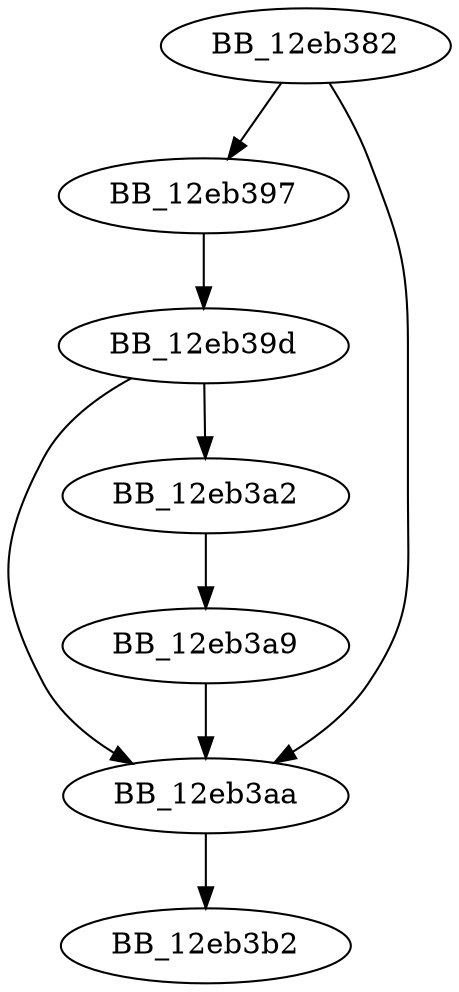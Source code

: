 DiGraph __lock{
BB_12eb382->BB_12eb397
BB_12eb382->BB_12eb3aa
BB_12eb397->BB_12eb39d
BB_12eb39d->BB_12eb3a2
BB_12eb39d->BB_12eb3aa
BB_12eb3a2->BB_12eb3a9
BB_12eb3a9->BB_12eb3aa
BB_12eb3aa->BB_12eb3b2
}
